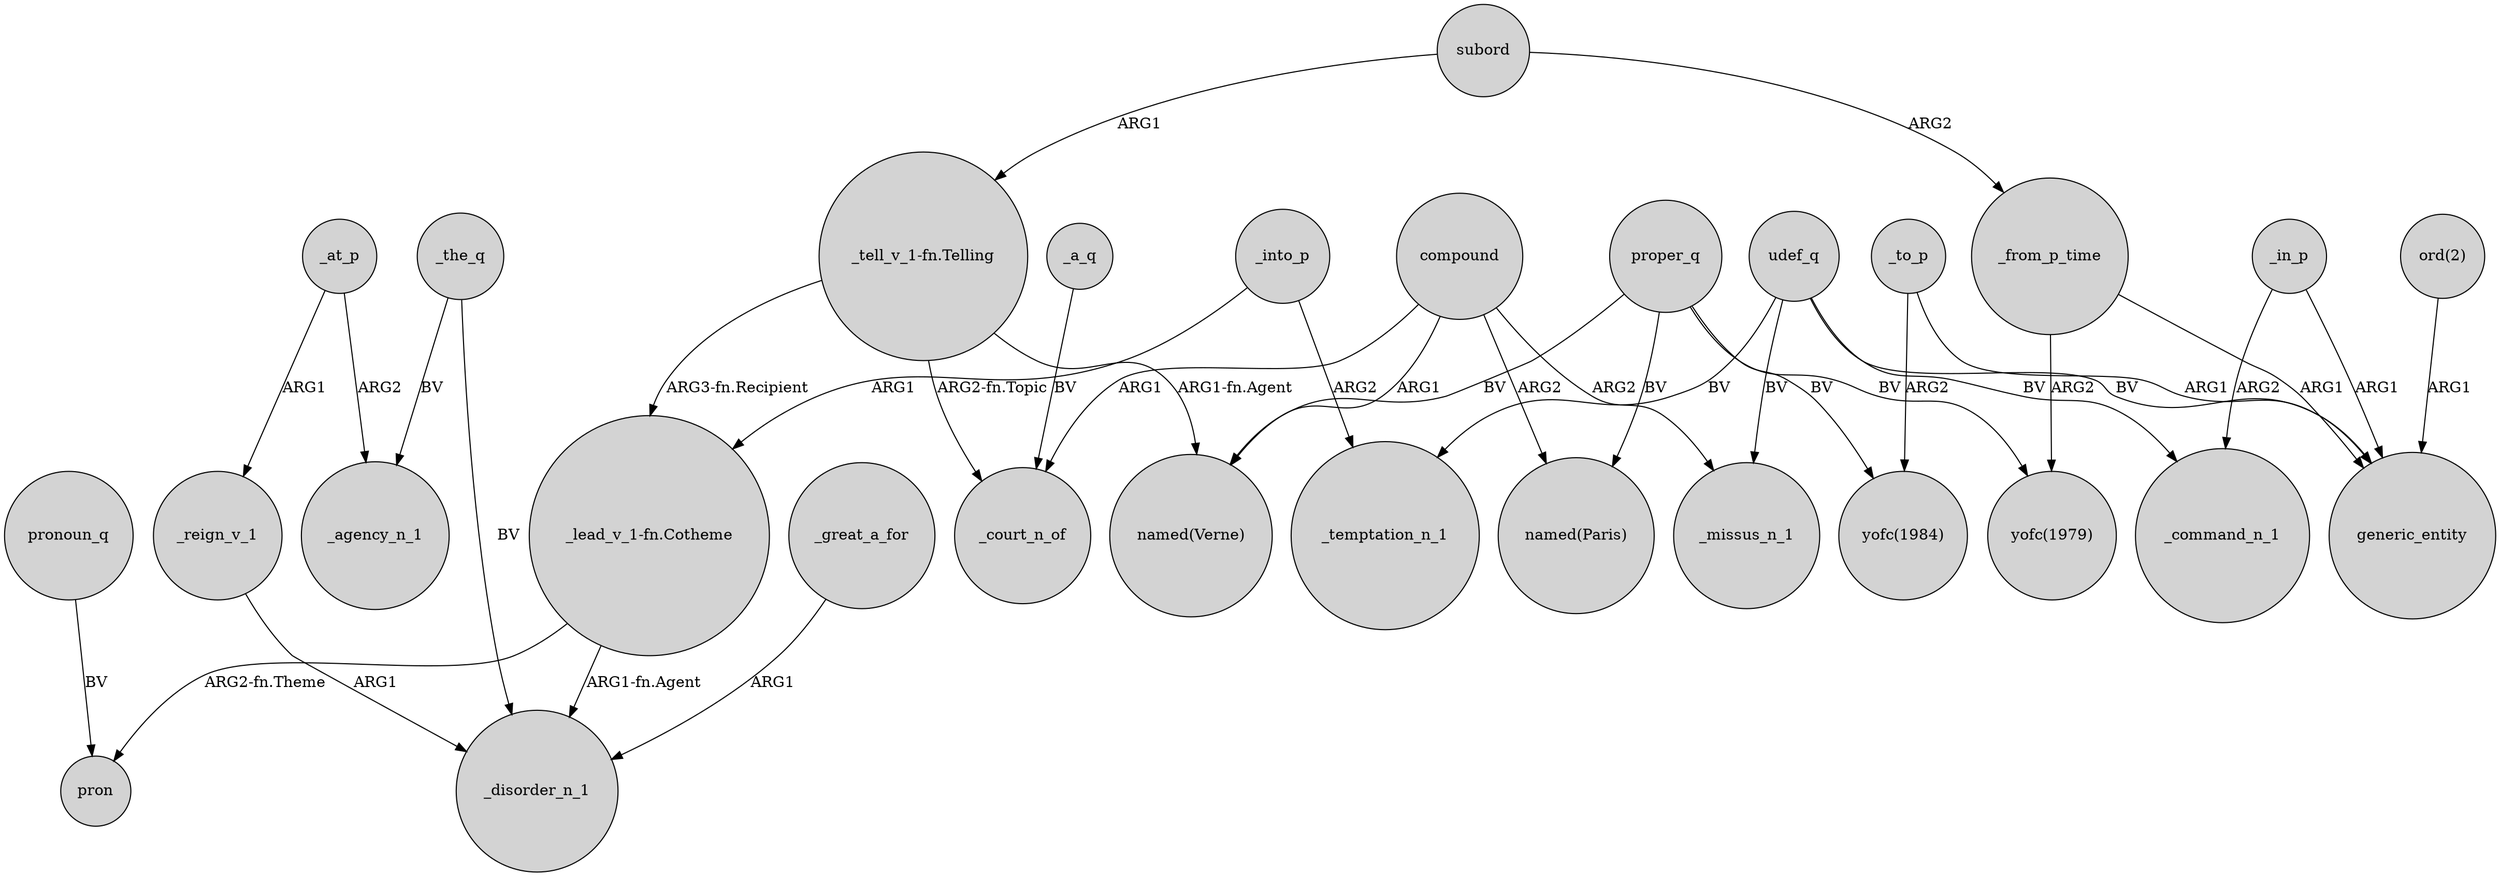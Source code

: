 digraph {
	node [shape=circle style=filled]
	compound -> "named(Verne)" [label=ARG1]
	_the_q -> _agency_n_1 [label=BV]
	udef_q -> _command_n_1 [label=BV]
	udef_q -> generic_entity [label=BV]
	_into_p -> "_lead_v_1-fn.Cotheme" [label=ARG1]
	"_tell_v_1-fn.Telling" -> _court_n_of [label="ARG2-fn.Topic"]
	_into_p -> _temptation_n_1 [label=ARG2]
	proper_q -> "named(Verne)" [label=BV]
	compound -> _missus_n_1 [label=ARG2]
	subord -> "_tell_v_1-fn.Telling" [label=ARG1]
	subord -> _from_p_time [label=ARG2]
	udef_q -> _missus_n_1 [label=BV]
	_from_p_time -> generic_entity [label=ARG1]
	proper_q -> "yofc(1984)" [label=BV]
	compound -> "named(Paris)" [label=ARG2]
	_reign_v_1 -> _disorder_n_1 [label=ARG1]
	_to_p -> "yofc(1984)" [label=ARG2]
	_at_p -> _reign_v_1 [label=ARG1]
	_the_q -> _disorder_n_1 [label=BV]
	_in_p -> _command_n_1 [label=ARG2]
	udef_q -> _temptation_n_1 [label=BV]
	"_lead_v_1-fn.Cotheme" -> _disorder_n_1 [label="ARG1-fn.Agent"]
	pronoun_q -> pron [label=BV]
	"ord(2)" -> generic_entity [label=ARG1]
	_at_p -> _agency_n_1 [label=ARG2]
	_to_p -> generic_entity [label=ARG1]
	proper_q -> "yofc(1979)" [label=BV]
	proper_q -> "named(Paris)" [label=BV]
	_a_q -> _court_n_of [label=BV]
	_great_a_for -> _disorder_n_1 [label=ARG1]
	"_tell_v_1-fn.Telling" -> "named(Verne)" [label="ARG1-fn.Agent"]
	_in_p -> generic_entity [label=ARG1]
	"_lead_v_1-fn.Cotheme" -> pron [label="ARG2-fn.Theme"]
	_from_p_time -> "yofc(1979)" [label=ARG2]
	"_tell_v_1-fn.Telling" -> "_lead_v_1-fn.Cotheme" [label="ARG3-fn.Recipient"]
	compound -> _court_n_of [label=ARG1]
}
